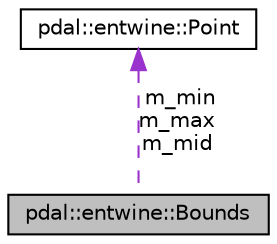 digraph "pdal::entwine::Bounds"
{
  edge [fontname="Helvetica",fontsize="10",labelfontname="Helvetica",labelfontsize="10"];
  node [fontname="Helvetica",fontsize="10",shape=record];
  Node1 [label="pdal::entwine::Bounds",height=0.2,width=0.4,color="black", fillcolor="grey75", style="filled", fontcolor="black"];
  Node2 -> Node1 [dir="back",color="darkorchid3",fontsize="10",style="dashed",label=" m_min\nm_max\nm_mid" ,fontname="Helvetica"];
  Node2 [label="pdal::entwine::Point",height=0.2,width=0.4,color="black", fillcolor="white", style="filled",URL="$classpdal_1_1entwine_1_1Point.html"];
}
